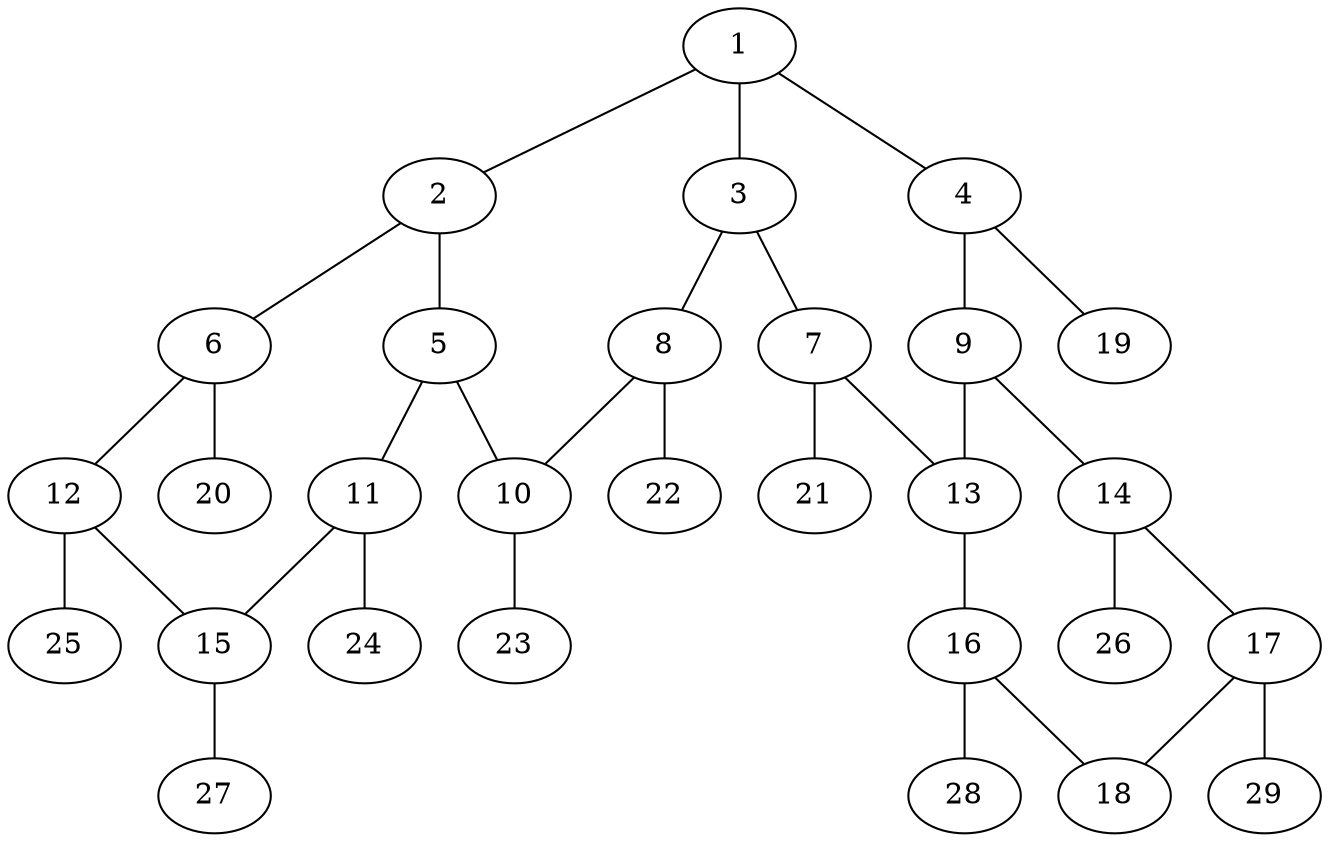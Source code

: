 graph molecule_713 {
	1	 [chem=C];
	2	 [chem=C];
	1 -- 2	 [valence=1];
	3	 [chem=C];
	1 -- 3	 [valence=1];
	4	 [chem=C];
	1 -- 4	 [valence=2];
	5	 [chem=C];
	2 -- 5	 [valence=2];
	6	 [chem=C];
	2 -- 6	 [valence=1];
	7	 [chem=C];
	3 -- 7	 [valence=2];
	8	 [chem=C];
	3 -- 8	 [valence=1];
	9	 [chem=C];
	4 -- 9	 [valence=1];
	19	 [chem=H];
	4 -- 19	 [valence=1];
	10	 [chem=C];
	5 -- 10	 [valence=1];
	11	 [chem=C];
	5 -- 11	 [valence=1];
	12	 [chem=C];
	6 -- 12	 [valence=2];
	20	 [chem=H];
	6 -- 20	 [valence=1];
	13	 [chem=C];
	7 -- 13	 [valence=1];
	21	 [chem=H];
	7 -- 21	 [valence=1];
	8 -- 10	 [valence=2];
	22	 [chem=H];
	8 -- 22	 [valence=1];
	9 -- 13	 [valence=2];
	14	 [chem=C];
	9 -- 14	 [valence=1];
	23	 [chem=H];
	10 -- 23	 [valence=1];
	15	 [chem=C];
	11 -- 15	 [valence=2];
	24	 [chem=H];
	11 -- 24	 [valence=1];
	12 -- 15	 [valence=1];
	25	 [chem=H];
	12 -- 25	 [valence=1];
	16	 [chem=C];
	13 -- 16	 [valence=1];
	17	 [chem=C];
	14 -- 17	 [valence=2];
	26	 [chem=H];
	14 -- 26	 [valence=1];
	27	 [chem=H];
	15 -- 27	 [valence=1];
	18	 [chem=N];
	16 -- 18	 [valence=2];
	28	 [chem=H];
	16 -- 28	 [valence=1];
	17 -- 18	 [valence=1];
	29	 [chem=H];
	17 -- 29	 [valence=1];
}
